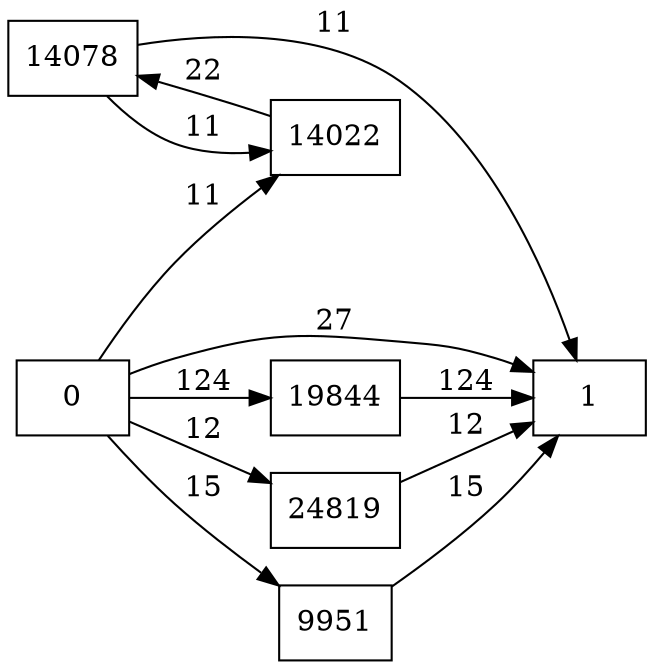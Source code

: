 digraph {
	graph [rankdir=LR]
	node [shape=rectangle]
	9951 -> 1 [label=15]
	14022 -> 14078 [label=22]
	14078 -> 14022 [label=11]
	14078 -> 1 [label=11]
	19844 -> 1 [label=124]
	24819 -> 1 [label=12]
	0 -> 1 [label=27]
	0 -> 9951 [label=15]
	0 -> 14022 [label=11]
	0 -> 19844 [label=124]
	0 -> 24819 [label=12]
}
